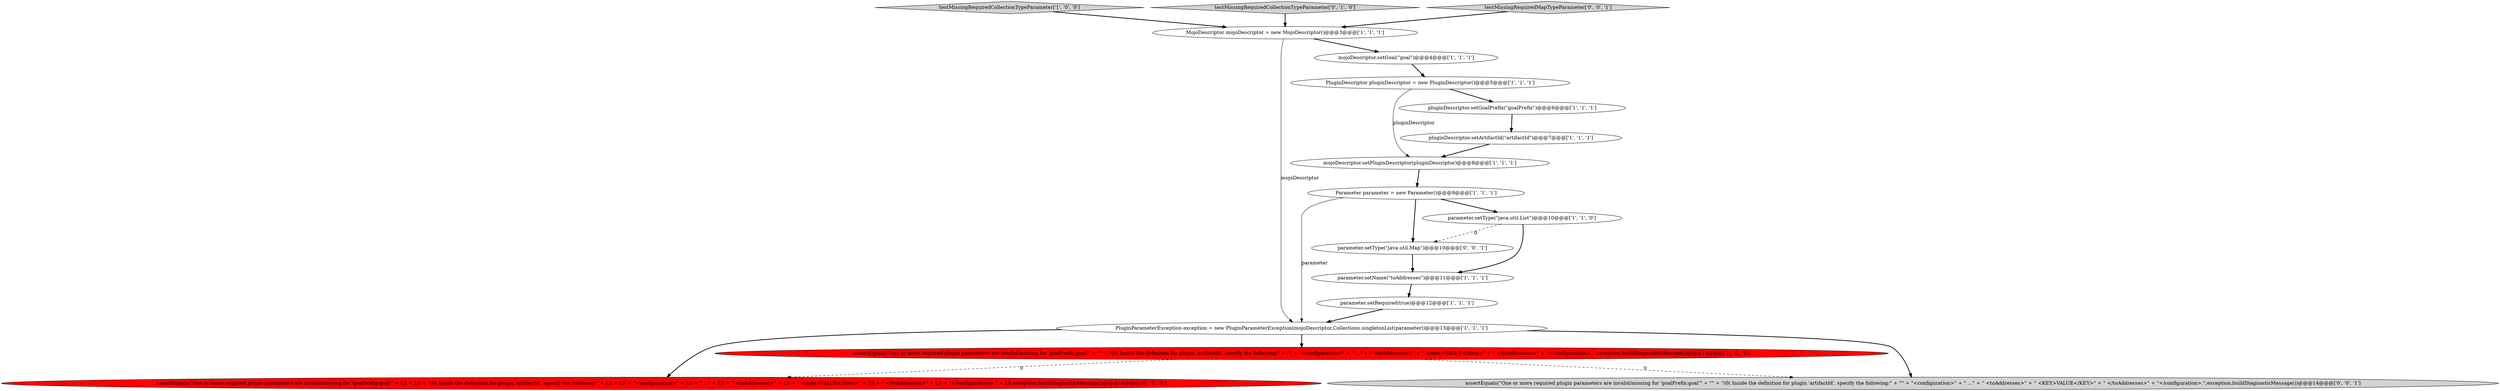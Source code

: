 digraph {
2 [style = filled, label = "PluginParameterException exception = new PluginParameterException(mojoDescriptor,Collections.singletonList(parameter))@@@13@@@['1', '1', '1']", fillcolor = white, shape = ellipse image = "AAA0AAABBB1BBB"];
12 [style = filled, label = "Parameter parameter = new Parameter()@@@9@@@['1', '1', '1']", fillcolor = white, shape = ellipse image = "AAA0AAABBB1BBB"];
10 [style = filled, label = "MojoDescriptor mojoDescriptor = new MojoDescriptor()@@@3@@@['1', '1', '1']", fillcolor = white, shape = ellipse image = "AAA0AAABBB1BBB"];
8 [style = filled, label = "mojoDescriptor.setGoal(\"goal\")@@@4@@@['1', '1', '1']", fillcolor = white, shape = ellipse image = "AAA0AAABBB1BBB"];
1 [style = filled, label = "testMissingRequiredCollectionTypeParameter['1', '0', '0']", fillcolor = lightgray, shape = diamond image = "AAA0AAABBB1BBB"];
14 [style = filled, label = "testMissingRequiredCollectionTypeParameter['0', '1', '0']", fillcolor = lightgray, shape = diamond image = "AAA0AAABBB2BBB"];
13 [style = filled, label = "assertEquals(\"One or more required plugin parameters are invalid/missing for 'goalPrefix:goal'\" + LS + LS + \"(0( Inside the definition for plugin 'artifactId', specify the following:\" + LS + LS + \"<configuration>\" + LS + \" ...\" + LS + \" <toAddresses>\" + LS + \" <item>VALUE</item>\" + LS + \" </toAddresses>\" + LS + \"</configuration>.\" + LS,exception.buildDiagnosticMessage())@@@14@@@['0', '1', '0']", fillcolor = red, shape = ellipse image = "AAA1AAABBB2BBB"];
5 [style = filled, label = "parameter.setRequired(true)@@@12@@@['1', '1', '1']", fillcolor = white, shape = ellipse image = "AAA0AAABBB1BBB"];
6 [style = filled, label = "PluginDescriptor pluginDescriptor = new PluginDescriptor()@@@5@@@['1', '1', '1']", fillcolor = white, shape = ellipse image = "AAA0AAABBB1BBB"];
4 [style = filled, label = "mojoDescriptor.setPluginDescriptor(pluginDescriptor)@@@8@@@['1', '1', '1']", fillcolor = white, shape = ellipse image = "AAA0AAABBB1BBB"];
11 [style = filled, label = "pluginDescriptor.setArtifactId(\"artifactId\")@@@7@@@['1', '1', '1']", fillcolor = white, shape = ellipse image = "AAA0AAABBB1BBB"];
7 [style = filled, label = "parameter.setName(\"toAddresses\")@@@11@@@['1', '1', '1']", fillcolor = white, shape = ellipse image = "AAA0AAABBB1BBB"];
15 [style = filled, label = "testMissingRequiredMapTypeParameter['0', '0', '1']", fillcolor = lightgray, shape = diamond image = "AAA0AAABBB3BBB"];
9 [style = filled, label = "pluginDescriptor.setGoalPrefix(\"goalPrefix\")@@@6@@@['1', '1', '1']", fillcolor = white, shape = ellipse image = "AAA0AAABBB1BBB"];
16 [style = filled, label = "parameter.setType(\"java.util.Map\")@@@10@@@['0', '0', '1']", fillcolor = white, shape = ellipse image = "AAA0AAABBB3BBB"];
3 [style = filled, label = "assertEquals(\"One or more required plugin parameters are invalid/missing for 'goalPrefix:goal'\" + \"\" + \"(0( Inside the definition for plugin 'artifactId', specify the following:\" + \"\" + \"<configuration>\" + \" ...\" + \" <toAddresses>\" + \" <item>VALUE</item>\" + \" </toAddresses>\" + \"</configuration>.\",exception.buildDiagnosticMessage())@@@14@@@['1', '0', '0']", fillcolor = red, shape = ellipse image = "AAA1AAABBB1BBB"];
17 [style = filled, label = "assertEquals(\"One or more required plugin parameters are invalid/missing for 'goalPrefix:goal'\" + \"\" + \"(0( Inside the definition for plugin 'artifactId', specify the following:\" + \"\" + \"<configuration>\" + \" ...\" + \" <toAddresses>\" + \" <KEY>VALUE</KEY>\" + \" </toAddresses>\" + \"</configuration>.\",exception.buildDiagnosticMessage())@@@14@@@['0', '0', '1']", fillcolor = lightgray, shape = ellipse image = "AAA0AAABBB3BBB"];
0 [style = filled, label = "parameter.setType(\"java.util.List\")@@@10@@@['1', '1', '0']", fillcolor = white, shape = ellipse image = "AAA0AAABBB1BBB"];
2->17 [style = bold, label=""];
15->10 [style = bold, label=""];
3->17 [style = dashed, label="0"];
9->11 [style = bold, label=""];
2->3 [style = bold, label=""];
11->4 [style = bold, label=""];
0->16 [style = dashed, label="0"];
16->7 [style = bold, label=""];
14->10 [style = bold, label=""];
8->6 [style = bold, label=""];
12->16 [style = bold, label=""];
3->13 [style = dashed, label="0"];
12->0 [style = bold, label=""];
12->2 [style = solid, label="parameter"];
2->13 [style = bold, label=""];
0->7 [style = bold, label=""];
5->2 [style = bold, label=""];
7->5 [style = bold, label=""];
10->2 [style = solid, label="mojoDescriptor"];
10->8 [style = bold, label=""];
4->12 [style = bold, label=""];
6->9 [style = bold, label=""];
1->10 [style = bold, label=""];
6->4 [style = solid, label="pluginDescriptor"];
}
